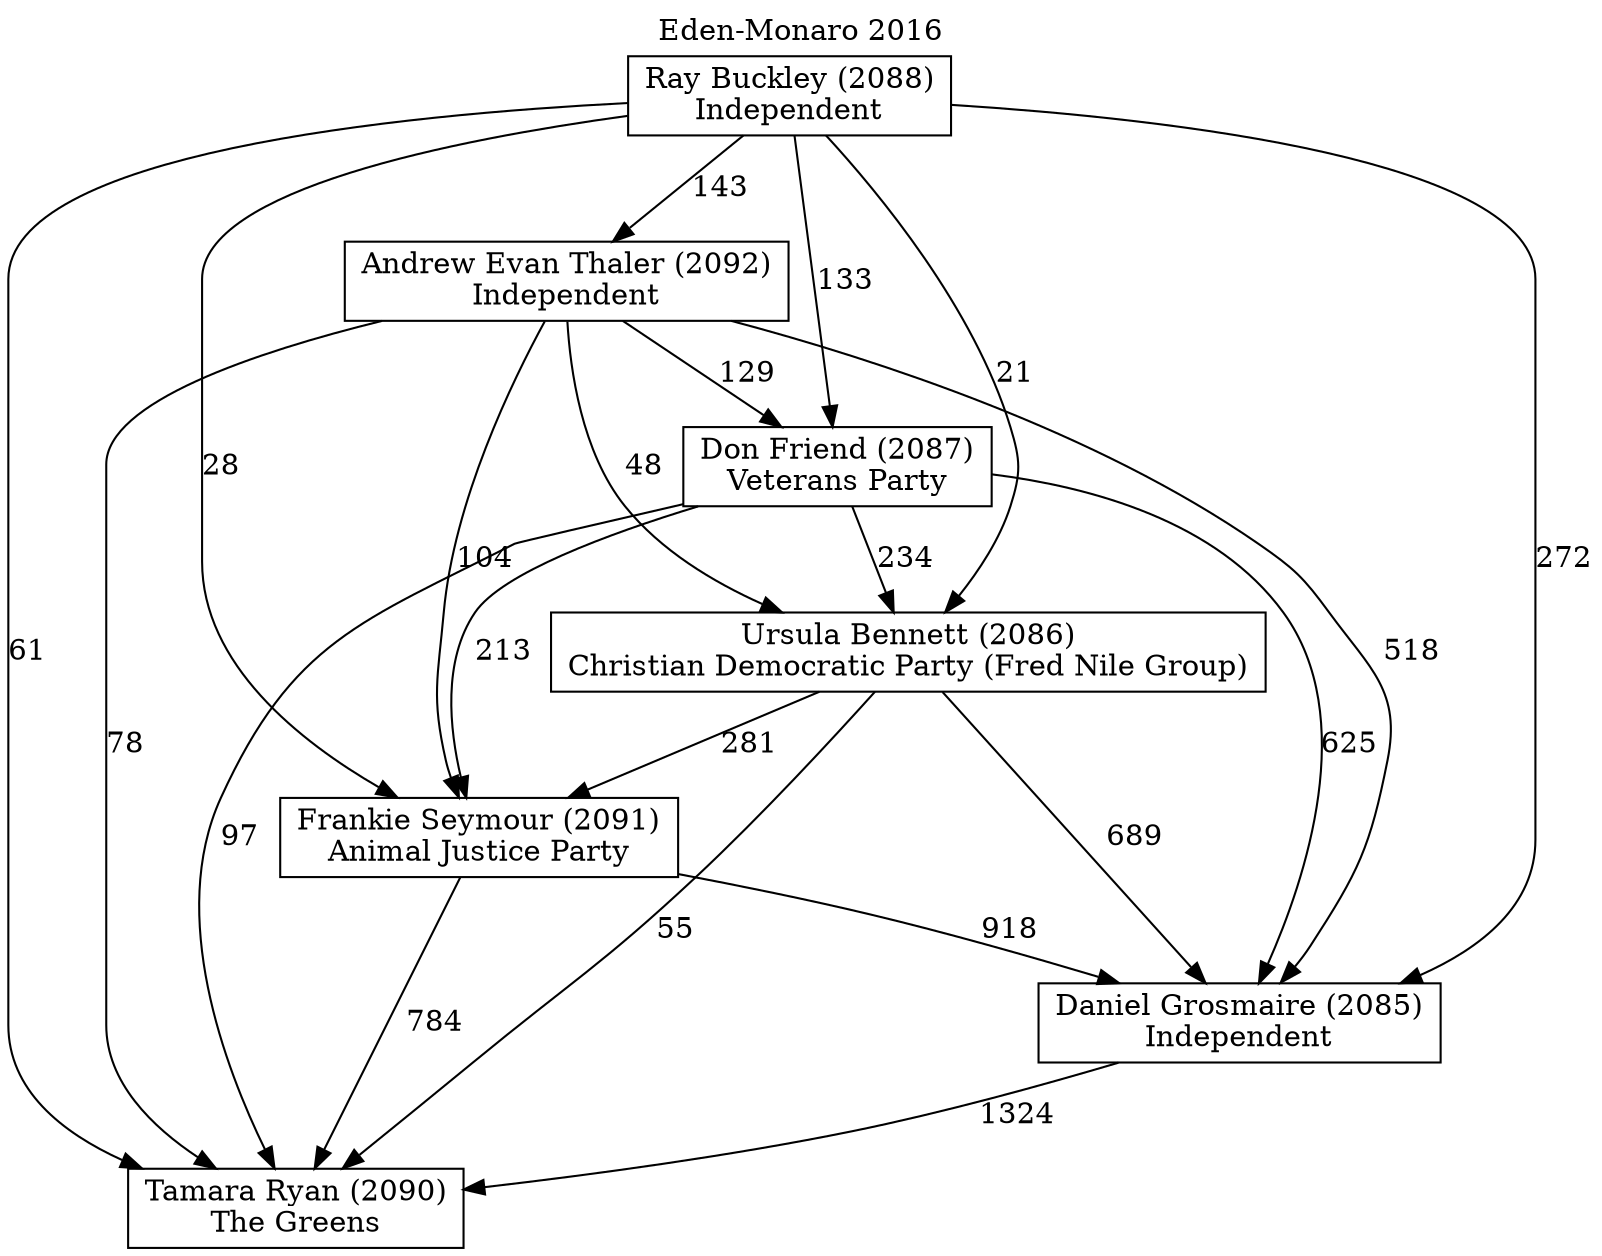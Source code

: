 // House preference flow
digraph "Tamara Ryan (2090)_Eden-Monaro_2016" {
	graph [label="Eden-Monaro 2016" labelloc=t mclimit=10]
	node [shape=box]
	"Tamara Ryan (2090)" [label="Tamara Ryan (2090)
The Greens"]
	"Andrew Evan Thaler (2092)" [label="Andrew Evan Thaler (2092)
Independent"]
	"Frankie Seymour (2091)" [label="Frankie Seymour (2091)
Animal Justice Party"]
	"Daniel Grosmaire (2085)" [label="Daniel Grosmaire (2085)
Independent"]
	"Don Friend (2087)" [label="Don Friend (2087)
Veterans Party"]
	"Ray Buckley (2088)" [label="Ray Buckley (2088)
Independent"]
	"Ursula Bennett (2086)" [label="Ursula Bennett (2086)
Christian Democratic Party (Fred Nile Group)"]
	"Don Friend (2087)" -> "Tamara Ryan (2090)" [label=97]
	"Ursula Bennett (2086)" -> "Daniel Grosmaire (2085)" [label=689]
	"Ray Buckley (2088)" -> "Andrew Evan Thaler (2092)" [label=143]
	"Ursula Bennett (2086)" -> "Frankie Seymour (2091)" [label=281]
	"Ray Buckley (2088)" -> "Ursula Bennett (2086)" [label=21]
	"Ray Buckley (2088)" -> "Tamara Ryan (2090)" [label=61]
	"Frankie Seymour (2091)" -> "Daniel Grosmaire (2085)" [label=918]
	"Andrew Evan Thaler (2092)" -> "Tamara Ryan (2090)" [label=78]
	"Don Friend (2087)" -> "Ursula Bennett (2086)" [label=234]
	"Don Friend (2087)" -> "Daniel Grosmaire (2085)" [label=625]
	"Ursula Bennett (2086)" -> "Tamara Ryan (2090)" [label=55]
	"Andrew Evan Thaler (2092)" -> "Don Friend (2087)" [label=129]
	"Daniel Grosmaire (2085)" -> "Tamara Ryan (2090)" [label=1324]
	"Ray Buckley (2088)" -> "Daniel Grosmaire (2085)" [label=272]
	"Ray Buckley (2088)" -> "Frankie Seymour (2091)" [label=28]
	"Ray Buckley (2088)" -> "Don Friend (2087)" [label=133]
	"Frankie Seymour (2091)" -> "Tamara Ryan (2090)" [label=784]
	"Don Friend (2087)" -> "Frankie Seymour (2091)" [label=213]
	"Andrew Evan Thaler (2092)" -> "Daniel Grosmaire (2085)" [label=518]
	"Andrew Evan Thaler (2092)" -> "Frankie Seymour (2091)" [label=104]
	"Andrew Evan Thaler (2092)" -> "Ursula Bennett (2086)" [label=48]
}
